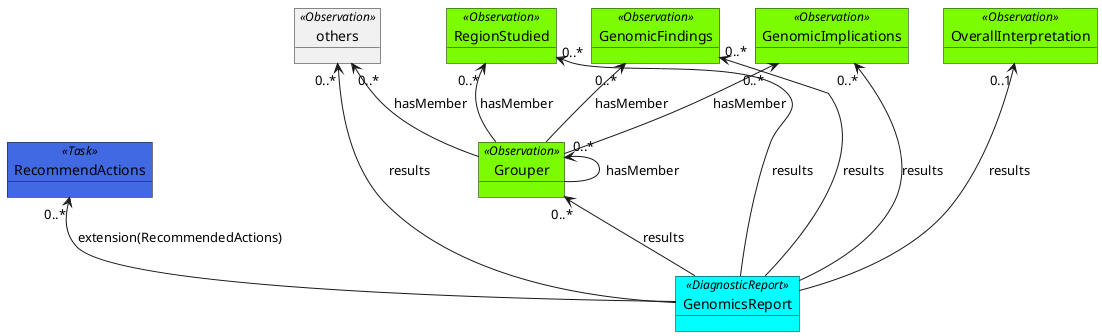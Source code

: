@@startuml

object GenomicsReport << DiagnosticReport >> #Aqua
together {
    object Grouper << Observation >> #LawnGreen
    object OverallInterpretation << Observation >> #LawnGreen
    object RegionStudied << Observation >> #LawnGreen
    object GenomicFindings << Observation >> #LawnGreen
    object GenomicImplications << Observation >> #LawnGreen
}
object RecommendActions << Task >> #RoyalBlue
object others << Observation >>

Grouper "0..*" <-- GenomicsReport : "results"
OverallInterpretation "0..1" <-- GenomicsReport : "results"
GenomicFindings "0..*" <-- GenomicsReport : "results"
GenomicImplications "0..*" <-- GenomicsReport : "results"
RegionStudied "0..*" <-- GenomicsReport : "results"
RecommendActions "0..*" <-- GenomicsReport : "extension(RecommendedActions)"
others "0..*" <-- GenomicsReport : "results"

Grouper "0..*" <-- Grouper : "hasMember"
GenomicFindings "0..*" <-- Grouper : "hasMember"
GenomicImplications "0..*" <-- Grouper : "hasMember"
RegionStudied "0..*" <-- Grouper : "hasMember"
others "0..*" <-- Grouper : "hasMember"

@@enduml
